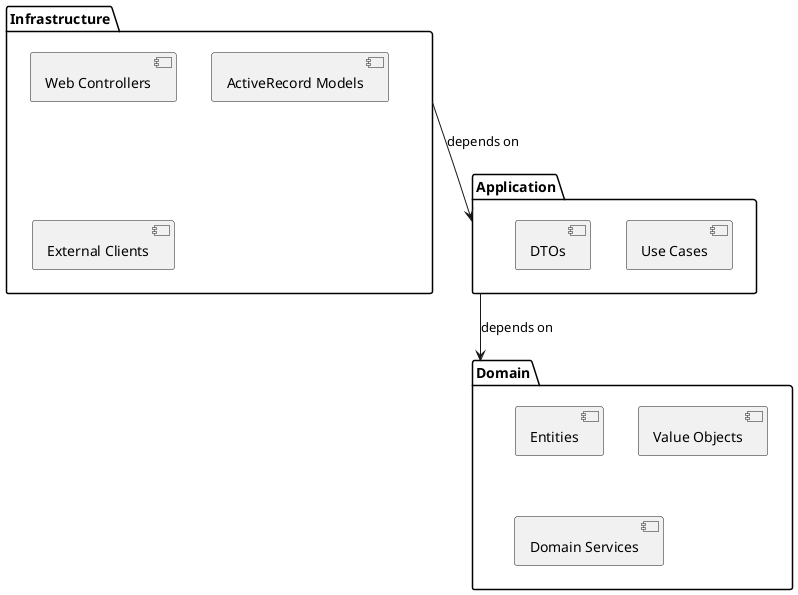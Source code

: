 @startuml
package "Infrastructure" as infra {
    [Web Controllers]
    [ActiveRecord Models]
    [External Clients]
}

package "Application" as app {
    [Use Cases]
    [DTOs]
}

package "Domain" as domain {
    [Entities]
    [Value Objects]
    [Domain Services]
}

infra --> app : depends on
app --> domain : depends on

' Aucune flèche dans l'autre sens!